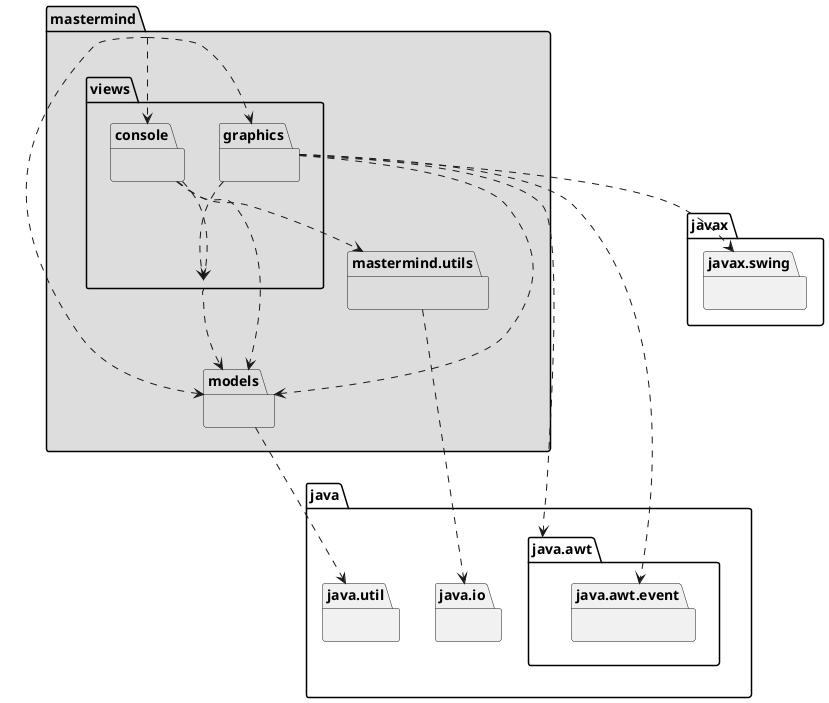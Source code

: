 @startuml arquitectura
package mastermind #DDDDDD { }
mastermind .down.> mastermind.views.console
mastermind .down.> mastermind.views.graphics
mastermind .down.> mastermind.models

package mastermind.views #DDDDDD { }
mastermind.views .down.> mastermind.models

package mastermind.models #DDDDDD { }
package java.util{ }
mastermind.models .down.> java.util

package mastermind.utils #DDDDDD { }
package java.io{ }
mastermind.utils .down.> java.io

package mastermind.views.console #DDDDDD { }
mastermind.views.console .down.> mastermind.models
mastermind.views.console .down.> mastermind.utils
mastermind.views.console .down.> mastermind.views

package mastermind.views.graphics #DDDDDD { }
package java.awt{ }
package java.awt.event{ }
package javax.swing{ }
mastermind.views.graphics .down.> mastermind.views
mastermind.views.graphics .down.> mastermind.models
mastermind.views.graphics .down.> java.awt
mastermind.views.graphics .down.> java.awt.event
mastermind.views.graphics .down.> javax.swing

@enduml

